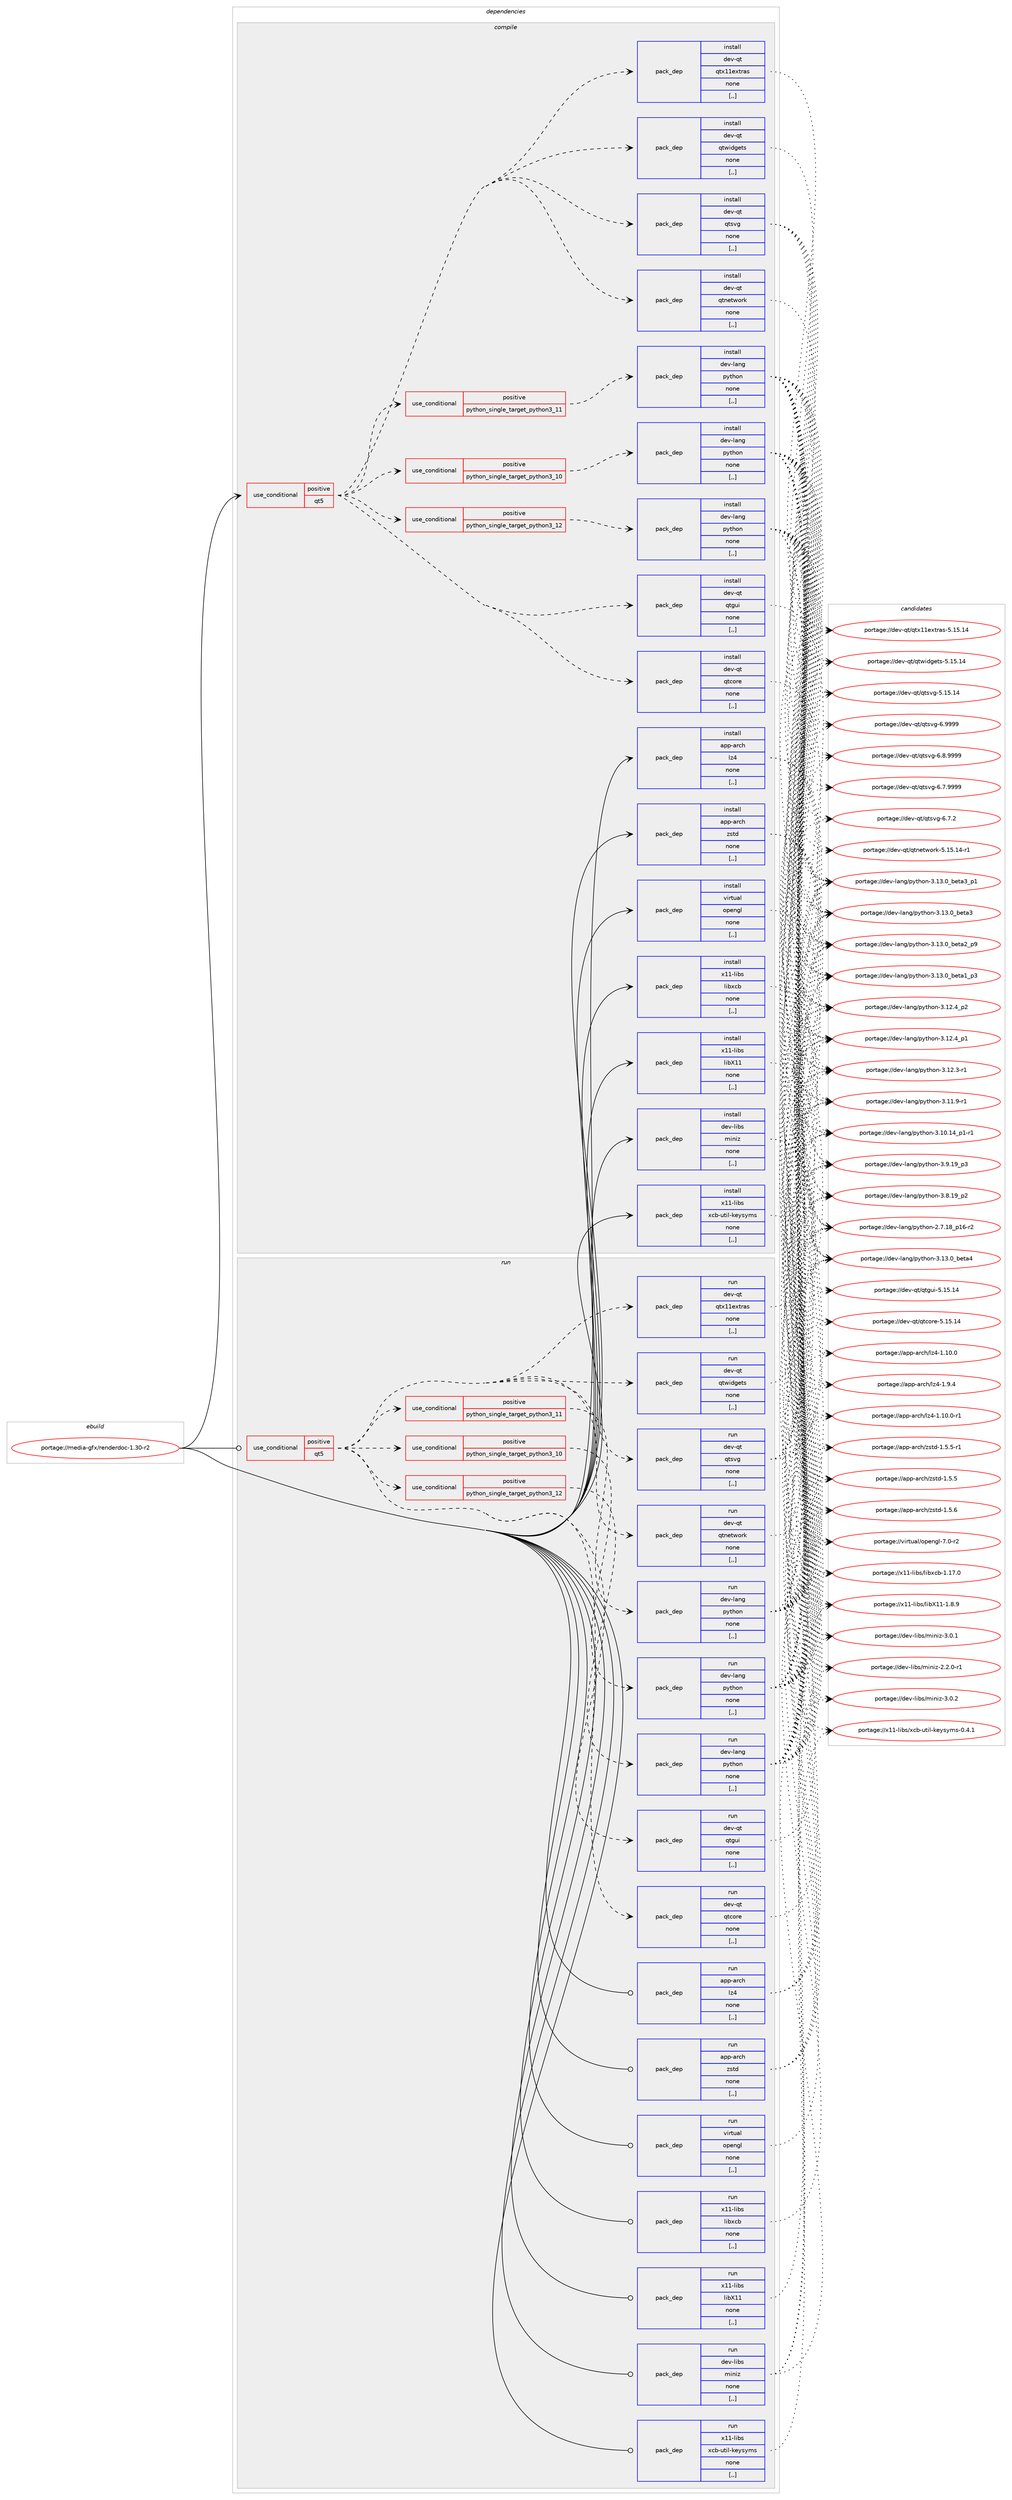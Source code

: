 digraph prolog {

# *************
# Graph options
# *************

newrank=true;
concentrate=true;
compound=true;
graph [rankdir=LR,fontname=Helvetica,fontsize=10,ranksep=1.5];#, ranksep=2.5, nodesep=0.2];
edge  [arrowhead=vee];
node  [fontname=Helvetica,fontsize=10];

# **********
# The ebuild
# **********

subgraph cluster_leftcol {
color=gray;
label=<<i>ebuild</i>>;
id [label="portage://media-gfx/renderdoc-1.30-r2", color=red, width=4, href="../media-gfx/renderdoc-1.30-r2.svg"];
}

# ****************
# The dependencies
# ****************

subgraph cluster_midcol {
color=gray;
label=<<i>dependencies</i>>;
subgraph cluster_compile {
fillcolor="#eeeeee";
style=filled;
label=<<i>compile</i>>;
subgraph cond74296 {
dependency294667 [label=<<TABLE BORDER="0" CELLBORDER="1" CELLSPACING="0" CELLPADDING="4"><TR><TD ROWSPAN="3" CELLPADDING="10">use_conditional</TD></TR><TR><TD>positive</TD></TR><TR><TD>qt5</TD></TR></TABLE>>, shape=none, color=red];
subgraph cond74297 {
dependency294668 [label=<<TABLE BORDER="0" CELLBORDER="1" CELLSPACING="0" CELLPADDING="4"><TR><TD ROWSPAN="3" CELLPADDING="10">use_conditional</TD></TR><TR><TD>positive</TD></TR><TR><TD>python_single_target_python3_10</TD></TR></TABLE>>, shape=none, color=red];
subgraph pack218009 {
dependency294669 [label=<<TABLE BORDER="0" CELLBORDER="1" CELLSPACING="0" CELLPADDING="4" WIDTH="220"><TR><TD ROWSPAN="6" CELLPADDING="30">pack_dep</TD></TR><TR><TD WIDTH="110">install</TD></TR><TR><TD>dev-lang</TD></TR><TR><TD>python</TD></TR><TR><TD>none</TD></TR><TR><TD>[,,]</TD></TR></TABLE>>, shape=none, color=blue];
}
dependency294668:e -> dependency294669:w [weight=20,style="dashed",arrowhead="vee"];
}
dependency294667:e -> dependency294668:w [weight=20,style="dashed",arrowhead="vee"];
subgraph cond74298 {
dependency294670 [label=<<TABLE BORDER="0" CELLBORDER="1" CELLSPACING="0" CELLPADDING="4"><TR><TD ROWSPAN="3" CELLPADDING="10">use_conditional</TD></TR><TR><TD>positive</TD></TR><TR><TD>python_single_target_python3_11</TD></TR></TABLE>>, shape=none, color=red];
subgraph pack218010 {
dependency294671 [label=<<TABLE BORDER="0" CELLBORDER="1" CELLSPACING="0" CELLPADDING="4" WIDTH="220"><TR><TD ROWSPAN="6" CELLPADDING="30">pack_dep</TD></TR><TR><TD WIDTH="110">install</TD></TR><TR><TD>dev-lang</TD></TR><TR><TD>python</TD></TR><TR><TD>none</TD></TR><TR><TD>[,,]</TD></TR></TABLE>>, shape=none, color=blue];
}
dependency294670:e -> dependency294671:w [weight=20,style="dashed",arrowhead="vee"];
}
dependency294667:e -> dependency294670:w [weight=20,style="dashed",arrowhead="vee"];
subgraph cond74299 {
dependency294672 [label=<<TABLE BORDER="0" CELLBORDER="1" CELLSPACING="0" CELLPADDING="4"><TR><TD ROWSPAN="3" CELLPADDING="10">use_conditional</TD></TR><TR><TD>positive</TD></TR><TR><TD>python_single_target_python3_12</TD></TR></TABLE>>, shape=none, color=red];
subgraph pack218011 {
dependency294673 [label=<<TABLE BORDER="0" CELLBORDER="1" CELLSPACING="0" CELLPADDING="4" WIDTH="220"><TR><TD ROWSPAN="6" CELLPADDING="30">pack_dep</TD></TR><TR><TD WIDTH="110">install</TD></TR><TR><TD>dev-lang</TD></TR><TR><TD>python</TD></TR><TR><TD>none</TD></TR><TR><TD>[,,]</TD></TR></TABLE>>, shape=none, color=blue];
}
dependency294672:e -> dependency294673:w [weight=20,style="dashed",arrowhead="vee"];
}
dependency294667:e -> dependency294672:w [weight=20,style="dashed",arrowhead="vee"];
subgraph pack218012 {
dependency294674 [label=<<TABLE BORDER="0" CELLBORDER="1" CELLSPACING="0" CELLPADDING="4" WIDTH="220"><TR><TD ROWSPAN="6" CELLPADDING="30">pack_dep</TD></TR><TR><TD WIDTH="110">install</TD></TR><TR><TD>dev-qt</TD></TR><TR><TD>qtcore</TD></TR><TR><TD>none</TD></TR><TR><TD>[,,]</TD></TR></TABLE>>, shape=none, color=blue];
}
dependency294667:e -> dependency294674:w [weight=20,style="dashed",arrowhead="vee"];
subgraph pack218013 {
dependency294675 [label=<<TABLE BORDER="0" CELLBORDER="1" CELLSPACING="0" CELLPADDING="4" WIDTH="220"><TR><TD ROWSPAN="6" CELLPADDING="30">pack_dep</TD></TR><TR><TD WIDTH="110">install</TD></TR><TR><TD>dev-qt</TD></TR><TR><TD>qtgui</TD></TR><TR><TD>none</TD></TR><TR><TD>[,,]</TD></TR></TABLE>>, shape=none, color=blue];
}
dependency294667:e -> dependency294675:w [weight=20,style="dashed",arrowhead="vee"];
subgraph pack218014 {
dependency294676 [label=<<TABLE BORDER="0" CELLBORDER="1" CELLSPACING="0" CELLPADDING="4" WIDTH="220"><TR><TD ROWSPAN="6" CELLPADDING="30">pack_dep</TD></TR><TR><TD WIDTH="110">install</TD></TR><TR><TD>dev-qt</TD></TR><TR><TD>qtnetwork</TD></TR><TR><TD>none</TD></TR><TR><TD>[,,]</TD></TR></TABLE>>, shape=none, color=blue];
}
dependency294667:e -> dependency294676:w [weight=20,style="dashed",arrowhead="vee"];
subgraph pack218015 {
dependency294677 [label=<<TABLE BORDER="0" CELLBORDER="1" CELLSPACING="0" CELLPADDING="4" WIDTH="220"><TR><TD ROWSPAN="6" CELLPADDING="30">pack_dep</TD></TR><TR><TD WIDTH="110">install</TD></TR><TR><TD>dev-qt</TD></TR><TR><TD>qtsvg</TD></TR><TR><TD>none</TD></TR><TR><TD>[,,]</TD></TR></TABLE>>, shape=none, color=blue];
}
dependency294667:e -> dependency294677:w [weight=20,style="dashed",arrowhead="vee"];
subgraph pack218016 {
dependency294678 [label=<<TABLE BORDER="0" CELLBORDER="1" CELLSPACING="0" CELLPADDING="4" WIDTH="220"><TR><TD ROWSPAN="6" CELLPADDING="30">pack_dep</TD></TR><TR><TD WIDTH="110">install</TD></TR><TR><TD>dev-qt</TD></TR><TR><TD>qtwidgets</TD></TR><TR><TD>none</TD></TR><TR><TD>[,,]</TD></TR></TABLE>>, shape=none, color=blue];
}
dependency294667:e -> dependency294678:w [weight=20,style="dashed",arrowhead="vee"];
subgraph pack218017 {
dependency294679 [label=<<TABLE BORDER="0" CELLBORDER="1" CELLSPACING="0" CELLPADDING="4" WIDTH="220"><TR><TD ROWSPAN="6" CELLPADDING="30">pack_dep</TD></TR><TR><TD WIDTH="110">install</TD></TR><TR><TD>dev-qt</TD></TR><TR><TD>qtx11extras</TD></TR><TR><TD>none</TD></TR><TR><TD>[,,]</TD></TR></TABLE>>, shape=none, color=blue];
}
dependency294667:e -> dependency294679:w [weight=20,style="dashed",arrowhead="vee"];
}
id:e -> dependency294667:w [weight=20,style="solid",arrowhead="vee"];
subgraph pack218018 {
dependency294680 [label=<<TABLE BORDER="0" CELLBORDER="1" CELLSPACING="0" CELLPADDING="4" WIDTH="220"><TR><TD ROWSPAN="6" CELLPADDING="30">pack_dep</TD></TR><TR><TD WIDTH="110">install</TD></TR><TR><TD>app-arch</TD></TR><TR><TD>lz4</TD></TR><TR><TD>none</TD></TR><TR><TD>[,,]</TD></TR></TABLE>>, shape=none, color=blue];
}
id:e -> dependency294680:w [weight=20,style="solid",arrowhead="vee"];
subgraph pack218019 {
dependency294681 [label=<<TABLE BORDER="0" CELLBORDER="1" CELLSPACING="0" CELLPADDING="4" WIDTH="220"><TR><TD ROWSPAN="6" CELLPADDING="30">pack_dep</TD></TR><TR><TD WIDTH="110">install</TD></TR><TR><TD>app-arch</TD></TR><TR><TD>zstd</TD></TR><TR><TD>none</TD></TR><TR><TD>[,,]</TD></TR></TABLE>>, shape=none, color=blue];
}
id:e -> dependency294681:w [weight=20,style="solid",arrowhead="vee"];
subgraph pack218020 {
dependency294682 [label=<<TABLE BORDER="0" CELLBORDER="1" CELLSPACING="0" CELLPADDING="4" WIDTH="220"><TR><TD ROWSPAN="6" CELLPADDING="30">pack_dep</TD></TR><TR><TD WIDTH="110">install</TD></TR><TR><TD>dev-libs</TD></TR><TR><TD>miniz</TD></TR><TR><TD>none</TD></TR><TR><TD>[,,]</TD></TR></TABLE>>, shape=none, color=blue];
}
id:e -> dependency294682:w [weight=20,style="solid",arrowhead="vee"];
subgraph pack218021 {
dependency294683 [label=<<TABLE BORDER="0" CELLBORDER="1" CELLSPACING="0" CELLPADDING="4" WIDTH="220"><TR><TD ROWSPAN="6" CELLPADDING="30">pack_dep</TD></TR><TR><TD WIDTH="110">install</TD></TR><TR><TD>virtual</TD></TR><TR><TD>opengl</TD></TR><TR><TD>none</TD></TR><TR><TD>[,,]</TD></TR></TABLE>>, shape=none, color=blue];
}
id:e -> dependency294683:w [weight=20,style="solid",arrowhead="vee"];
subgraph pack218022 {
dependency294684 [label=<<TABLE BORDER="0" CELLBORDER="1" CELLSPACING="0" CELLPADDING="4" WIDTH="220"><TR><TD ROWSPAN="6" CELLPADDING="30">pack_dep</TD></TR><TR><TD WIDTH="110">install</TD></TR><TR><TD>x11-libs</TD></TR><TR><TD>libX11</TD></TR><TR><TD>none</TD></TR><TR><TD>[,,]</TD></TR></TABLE>>, shape=none, color=blue];
}
id:e -> dependency294684:w [weight=20,style="solid",arrowhead="vee"];
subgraph pack218023 {
dependency294685 [label=<<TABLE BORDER="0" CELLBORDER="1" CELLSPACING="0" CELLPADDING="4" WIDTH="220"><TR><TD ROWSPAN="6" CELLPADDING="30">pack_dep</TD></TR><TR><TD WIDTH="110">install</TD></TR><TR><TD>x11-libs</TD></TR><TR><TD>libxcb</TD></TR><TR><TD>none</TD></TR><TR><TD>[,,]</TD></TR></TABLE>>, shape=none, color=blue];
}
id:e -> dependency294685:w [weight=20,style="solid",arrowhead="vee"];
subgraph pack218024 {
dependency294686 [label=<<TABLE BORDER="0" CELLBORDER="1" CELLSPACING="0" CELLPADDING="4" WIDTH="220"><TR><TD ROWSPAN="6" CELLPADDING="30">pack_dep</TD></TR><TR><TD WIDTH="110">install</TD></TR><TR><TD>x11-libs</TD></TR><TR><TD>xcb-util-keysyms</TD></TR><TR><TD>none</TD></TR><TR><TD>[,,]</TD></TR></TABLE>>, shape=none, color=blue];
}
id:e -> dependency294686:w [weight=20,style="solid",arrowhead="vee"];
}
subgraph cluster_compileandrun {
fillcolor="#eeeeee";
style=filled;
label=<<i>compile and run</i>>;
}
subgraph cluster_run {
fillcolor="#eeeeee";
style=filled;
label=<<i>run</i>>;
subgraph cond74300 {
dependency294687 [label=<<TABLE BORDER="0" CELLBORDER="1" CELLSPACING="0" CELLPADDING="4"><TR><TD ROWSPAN="3" CELLPADDING="10">use_conditional</TD></TR><TR><TD>positive</TD></TR><TR><TD>qt5</TD></TR></TABLE>>, shape=none, color=red];
subgraph cond74301 {
dependency294688 [label=<<TABLE BORDER="0" CELLBORDER="1" CELLSPACING="0" CELLPADDING="4"><TR><TD ROWSPAN="3" CELLPADDING="10">use_conditional</TD></TR><TR><TD>positive</TD></TR><TR><TD>python_single_target_python3_10</TD></TR></TABLE>>, shape=none, color=red];
subgraph pack218025 {
dependency294689 [label=<<TABLE BORDER="0" CELLBORDER="1" CELLSPACING="0" CELLPADDING="4" WIDTH="220"><TR><TD ROWSPAN="6" CELLPADDING="30">pack_dep</TD></TR><TR><TD WIDTH="110">run</TD></TR><TR><TD>dev-lang</TD></TR><TR><TD>python</TD></TR><TR><TD>none</TD></TR><TR><TD>[,,]</TD></TR></TABLE>>, shape=none, color=blue];
}
dependency294688:e -> dependency294689:w [weight=20,style="dashed",arrowhead="vee"];
}
dependency294687:e -> dependency294688:w [weight=20,style="dashed",arrowhead="vee"];
subgraph cond74302 {
dependency294690 [label=<<TABLE BORDER="0" CELLBORDER="1" CELLSPACING="0" CELLPADDING="4"><TR><TD ROWSPAN="3" CELLPADDING="10">use_conditional</TD></TR><TR><TD>positive</TD></TR><TR><TD>python_single_target_python3_11</TD></TR></TABLE>>, shape=none, color=red];
subgraph pack218026 {
dependency294691 [label=<<TABLE BORDER="0" CELLBORDER="1" CELLSPACING="0" CELLPADDING="4" WIDTH="220"><TR><TD ROWSPAN="6" CELLPADDING="30">pack_dep</TD></TR><TR><TD WIDTH="110">run</TD></TR><TR><TD>dev-lang</TD></TR><TR><TD>python</TD></TR><TR><TD>none</TD></TR><TR><TD>[,,]</TD></TR></TABLE>>, shape=none, color=blue];
}
dependency294690:e -> dependency294691:w [weight=20,style="dashed",arrowhead="vee"];
}
dependency294687:e -> dependency294690:w [weight=20,style="dashed",arrowhead="vee"];
subgraph cond74303 {
dependency294692 [label=<<TABLE BORDER="0" CELLBORDER="1" CELLSPACING="0" CELLPADDING="4"><TR><TD ROWSPAN="3" CELLPADDING="10">use_conditional</TD></TR><TR><TD>positive</TD></TR><TR><TD>python_single_target_python3_12</TD></TR></TABLE>>, shape=none, color=red];
subgraph pack218027 {
dependency294693 [label=<<TABLE BORDER="0" CELLBORDER="1" CELLSPACING="0" CELLPADDING="4" WIDTH="220"><TR><TD ROWSPAN="6" CELLPADDING="30">pack_dep</TD></TR><TR><TD WIDTH="110">run</TD></TR><TR><TD>dev-lang</TD></TR><TR><TD>python</TD></TR><TR><TD>none</TD></TR><TR><TD>[,,]</TD></TR></TABLE>>, shape=none, color=blue];
}
dependency294692:e -> dependency294693:w [weight=20,style="dashed",arrowhead="vee"];
}
dependency294687:e -> dependency294692:w [weight=20,style="dashed",arrowhead="vee"];
subgraph pack218028 {
dependency294694 [label=<<TABLE BORDER="0" CELLBORDER="1" CELLSPACING="0" CELLPADDING="4" WIDTH="220"><TR><TD ROWSPAN="6" CELLPADDING="30">pack_dep</TD></TR><TR><TD WIDTH="110">run</TD></TR><TR><TD>dev-qt</TD></TR><TR><TD>qtcore</TD></TR><TR><TD>none</TD></TR><TR><TD>[,,]</TD></TR></TABLE>>, shape=none, color=blue];
}
dependency294687:e -> dependency294694:w [weight=20,style="dashed",arrowhead="vee"];
subgraph pack218029 {
dependency294695 [label=<<TABLE BORDER="0" CELLBORDER="1" CELLSPACING="0" CELLPADDING="4" WIDTH="220"><TR><TD ROWSPAN="6" CELLPADDING="30">pack_dep</TD></TR><TR><TD WIDTH="110">run</TD></TR><TR><TD>dev-qt</TD></TR><TR><TD>qtgui</TD></TR><TR><TD>none</TD></TR><TR><TD>[,,]</TD></TR></TABLE>>, shape=none, color=blue];
}
dependency294687:e -> dependency294695:w [weight=20,style="dashed",arrowhead="vee"];
subgraph pack218030 {
dependency294696 [label=<<TABLE BORDER="0" CELLBORDER="1" CELLSPACING="0" CELLPADDING="4" WIDTH="220"><TR><TD ROWSPAN="6" CELLPADDING="30">pack_dep</TD></TR><TR><TD WIDTH="110">run</TD></TR><TR><TD>dev-qt</TD></TR><TR><TD>qtnetwork</TD></TR><TR><TD>none</TD></TR><TR><TD>[,,]</TD></TR></TABLE>>, shape=none, color=blue];
}
dependency294687:e -> dependency294696:w [weight=20,style="dashed",arrowhead="vee"];
subgraph pack218031 {
dependency294697 [label=<<TABLE BORDER="0" CELLBORDER="1" CELLSPACING="0" CELLPADDING="4" WIDTH="220"><TR><TD ROWSPAN="6" CELLPADDING="30">pack_dep</TD></TR><TR><TD WIDTH="110">run</TD></TR><TR><TD>dev-qt</TD></TR><TR><TD>qtsvg</TD></TR><TR><TD>none</TD></TR><TR><TD>[,,]</TD></TR></TABLE>>, shape=none, color=blue];
}
dependency294687:e -> dependency294697:w [weight=20,style="dashed",arrowhead="vee"];
subgraph pack218032 {
dependency294698 [label=<<TABLE BORDER="0" CELLBORDER="1" CELLSPACING="0" CELLPADDING="4" WIDTH="220"><TR><TD ROWSPAN="6" CELLPADDING="30">pack_dep</TD></TR><TR><TD WIDTH="110">run</TD></TR><TR><TD>dev-qt</TD></TR><TR><TD>qtwidgets</TD></TR><TR><TD>none</TD></TR><TR><TD>[,,]</TD></TR></TABLE>>, shape=none, color=blue];
}
dependency294687:e -> dependency294698:w [weight=20,style="dashed",arrowhead="vee"];
subgraph pack218033 {
dependency294699 [label=<<TABLE BORDER="0" CELLBORDER="1" CELLSPACING="0" CELLPADDING="4" WIDTH="220"><TR><TD ROWSPAN="6" CELLPADDING="30">pack_dep</TD></TR><TR><TD WIDTH="110">run</TD></TR><TR><TD>dev-qt</TD></TR><TR><TD>qtx11extras</TD></TR><TR><TD>none</TD></TR><TR><TD>[,,]</TD></TR></TABLE>>, shape=none, color=blue];
}
dependency294687:e -> dependency294699:w [weight=20,style="dashed",arrowhead="vee"];
}
id:e -> dependency294687:w [weight=20,style="solid",arrowhead="odot"];
subgraph pack218034 {
dependency294700 [label=<<TABLE BORDER="0" CELLBORDER="1" CELLSPACING="0" CELLPADDING="4" WIDTH="220"><TR><TD ROWSPAN="6" CELLPADDING="30">pack_dep</TD></TR><TR><TD WIDTH="110">run</TD></TR><TR><TD>app-arch</TD></TR><TR><TD>lz4</TD></TR><TR><TD>none</TD></TR><TR><TD>[,,]</TD></TR></TABLE>>, shape=none, color=blue];
}
id:e -> dependency294700:w [weight=20,style="solid",arrowhead="odot"];
subgraph pack218035 {
dependency294701 [label=<<TABLE BORDER="0" CELLBORDER="1" CELLSPACING="0" CELLPADDING="4" WIDTH="220"><TR><TD ROWSPAN="6" CELLPADDING="30">pack_dep</TD></TR><TR><TD WIDTH="110">run</TD></TR><TR><TD>app-arch</TD></TR><TR><TD>zstd</TD></TR><TR><TD>none</TD></TR><TR><TD>[,,]</TD></TR></TABLE>>, shape=none, color=blue];
}
id:e -> dependency294701:w [weight=20,style="solid",arrowhead="odot"];
subgraph pack218036 {
dependency294702 [label=<<TABLE BORDER="0" CELLBORDER="1" CELLSPACING="0" CELLPADDING="4" WIDTH="220"><TR><TD ROWSPAN="6" CELLPADDING="30">pack_dep</TD></TR><TR><TD WIDTH="110">run</TD></TR><TR><TD>dev-libs</TD></TR><TR><TD>miniz</TD></TR><TR><TD>none</TD></TR><TR><TD>[,,]</TD></TR></TABLE>>, shape=none, color=blue];
}
id:e -> dependency294702:w [weight=20,style="solid",arrowhead="odot"];
subgraph pack218037 {
dependency294703 [label=<<TABLE BORDER="0" CELLBORDER="1" CELLSPACING="0" CELLPADDING="4" WIDTH="220"><TR><TD ROWSPAN="6" CELLPADDING="30">pack_dep</TD></TR><TR><TD WIDTH="110">run</TD></TR><TR><TD>virtual</TD></TR><TR><TD>opengl</TD></TR><TR><TD>none</TD></TR><TR><TD>[,,]</TD></TR></TABLE>>, shape=none, color=blue];
}
id:e -> dependency294703:w [weight=20,style="solid",arrowhead="odot"];
subgraph pack218038 {
dependency294704 [label=<<TABLE BORDER="0" CELLBORDER="1" CELLSPACING="0" CELLPADDING="4" WIDTH="220"><TR><TD ROWSPAN="6" CELLPADDING="30">pack_dep</TD></TR><TR><TD WIDTH="110">run</TD></TR><TR><TD>x11-libs</TD></TR><TR><TD>libX11</TD></TR><TR><TD>none</TD></TR><TR><TD>[,,]</TD></TR></TABLE>>, shape=none, color=blue];
}
id:e -> dependency294704:w [weight=20,style="solid",arrowhead="odot"];
subgraph pack218039 {
dependency294705 [label=<<TABLE BORDER="0" CELLBORDER="1" CELLSPACING="0" CELLPADDING="4" WIDTH="220"><TR><TD ROWSPAN="6" CELLPADDING="30">pack_dep</TD></TR><TR><TD WIDTH="110">run</TD></TR><TR><TD>x11-libs</TD></TR><TR><TD>libxcb</TD></TR><TR><TD>none</TD></TR><TR><TD>[,,]</TD></TR></TABLE>>, shape=none, color=blue];
}
id:e -> dependency294705:w [weight=20,style="solid",arrowhead="odot"];
subgraph pack218040 {
dependency294706 [label=<<TABLE BORDER="0" CELLBORDER="1" CELLSPACING="0" CELLPADDING="4" WIDTH="220"><TR><TD ROWSPAN="6" CELLPADDING="30">pack_dep</TD></TR><TR><TD WIDTH="110">run</TD></TR><TR><TD>x11-libs</TD></TR><TR><TD>xcb-util-keysyms</TD></TR><TR><TD>none</TD></TR><TR><TD>[,,]</TD></TR></TABLE>>, shape=none, color=blue];
}
id:e -> dependency294706:w [weight=20,style="solid",arrowhead="odot"];
}
}

# **************
# The candidates
# **************

subgraph cluster_choices {
rank=same;
color=gray;
label=<<i>candidates</i>>;

subgraph choice218009 {
color=black;
nodesep=1;
choice1001011184510897110103471121211161041111104551464951464895981011169752 [label="portage://dev-lang/python-3.13.0_beta4", color=red, width=4,href="../dev-lang/python-3.13.0_beta4.svg"];
choice10010111845108971101034711212111610411111045514649514648959810111697519511249 [label="portage://dev-lang/python-3.13.0_beta3_p1", color=red, width=4,href="../dev-lang/python-3.13.0_beta3_p1.svg"];
choice1001011184510897110103471121211161041111104551464951464895981011169751 [label="portage://dev-lang/python-3.13.0_beta3", color=red, width=4,href="../dev-lang/python-3.13.0_beta3.svg"];
choice10010111845108971101034711212111610411111045514649514648959810111697509511257 [label="portage://dev-lang/python-3.13.0_beta2_p9", color=red, width=4,href="../dev-lang/python-3.13.0_beta2_p9.svg"];
choice10010111845108971101034711212111610411111045514649514648959810111697499511251 [label="portage://dev-lang/python-3.13.0_beta1_p3", color=red, width=4,href="../dev-lang/python-3.13.0_beta1_p3.svg"];
choice100101118451089711010347112121116104111110455146495046529511250 [label="portage://dev-lang/python-3.12.4_p2", color=red, width=4,href="../dev-lang/python-3.12.4_p2.svg"];
choice100101118451089711010347112121116104111110455146495046529511249 [label="portage://dev-lang/python-3.12.4_p1", color=red, width=4,href="../dev-lang/python-3.12.4_p1.svg"];
choice100101118451089711010347112121116104111110455146495046514511449 [label="portage://dev-lang/python-3.12.3-r1", color=red, width=4,href="../dev-lang/python-3.12.3-r1.svg"];
choice100101118451089711010347112121116104111110455146494946574511449 [label="portage://dev-lang/python-3.11.9-r1", color=red, width=4,href="../dev-lang/python-3.11.9-r1.svg"];
choice100101118451089711010347112121116104111110455146494846495295112494511449 [label="portage://dev-lang/python-3.10.14_p1-r1", color=red, width=4,href="../dev-lang/python-3.10.14_p1-r1.svg"];
choice100101118451089711010347112121116104111110455146574649579511251 [label="portage://dev-lang/python-3.9.19_p3", color=red, width=4,href="../dev-lang/python-3.9.19_p3.svg"];
choice100101118451089711010347112121116104111110455146564649579511250 [label="portage://dev-lang/python-3.8.19_p2", color=red, width=4,href="../dev-lang/python-3.8.19_p2.svg"];
choice100101118451089711010347112121116104111110455046554649569511249544511450 [label="portage://dev-lang/python-2.7.18_p16-r2", color=red, width=4,href="../dev-lang/python-2.7.18_p16-r2.svg"];
dependency294669:e -> choice1001011184510897110103471121211161041111104551464951464895981011169752:w [style=dotted,weight="100"];
dependency294669:e -> choice10010111845108971101034711212111610411111045514649514648959810111697519511249:w [style=dotted,weight="100"];
dependency294669:e -> choice1001011184510897110103471121211161041111104551464951464895981011169751:w [style=dotted,weight="100"];
dependency294669:e -> choice10010111845108971101034711212111610411111045514649514648959810111697509511257:w [style=dotted,weight="100"];
dependency294669:e -> choice10010111845108971101034711212111610411111045514649514648959810111697499511251:w [style=dotted,weight="100"];
dependency294669:e -> choice100101118451089711010347112121116104111110455146495046529511250:w [style=dotted,weight="100"];
dependency294669:e -> choice100101118451089711010347112121116104111110455146495046529511249:w [style=dotted,weight="100"];
dependency294669:e -> choice100101118451089711010347112121116104111110455146495046514511449:w [style=dotted,weight="100"];
dependency294669:e -> choice100101118451089711010347112121116104111110455146494946574511449:w [style=dotted,weight="100"];
dependency294669:e -> choice100101118451089711010347112121116104111110455146494846495295112494511449:w [style=dotted,weight="100"];
dependency294669:e -> choice100101118451089711010347112121116104111110455146574649579511251:w [style=dotted,weight="100"];
dependency294669:e -> choice100101118451089711010347112121116104111110455146564649579511250:w [style=dotted,weight="100"];
dependency294669:e -> choice100101118451089711010347112121116104111110455046554649569511249544511450:w [style=dotted,weight="100"];
}
subgraph choice218010 {
color=black;
nodesep=1;
choice1001011184510897110103471121211161041111104551464951464895981011169752 [label="portage://dev-lang/python-3.13.0_beta4", color=red, width=4,href="../dev-lang/python-3.13.0_beta4.svg"];
choice10010111845108971101034711212111610411111045514649514648959810111697519511249 [label="portage://dev-lang/python-3.13.0_beta3_p1", color=red, width=4,href="../dev-lang/python-3.13.0_beta3_p1.svg"];
choice1001011184510897110103471121211161041111104551464951464895981011169751 [label="portage://dev-lang/python-3.13.0_beta3", color=red, width=4,href="../dev-lang/python-3.13.0_beta3.svg"];
choice10010111845108971101034711212111610411111045514649514648959810111697509511257 [label="portage://dev-lang/python-3.13.0_beta2_p9", color=red, width=4,href="../dev-lang/python-3.13.0_beta2_p9.svg"];
choice10010111845108971101034711212111610411111045514649514648959810111697499511251 [label="portage://dev-lang/python-3.13.0_beta1_p3", color=red, width=4,href="../dev-lang/python-3.13.0_beta1_p3.svg"];
choice100101118451089711010347112121116104111110455146495046529511250 [label="portage://dev-lang/python-3.12.4_p2", color=red, width=4,href="../dev-lang/python-3.12.4_p2.svg"];
choice100101118451089711010347112121116104111110455146495046529511249 [label="portage://dev-lang/python-3.12.4_p1", color=red, width=4,href="../dev-lang/python-3.12.4_p1.svg"];
choice100101118451089711010347112121116104111110455146495046514511449 [label="portage://dev-lang/python-3.12.3-r1", color=red, width=4,href="../dev-lang/python-3.12.3-r1.svg"];
choice100101118451089711010347112121116104111110455146494946574511449 [label="portage://dev-lang/python-3.11.9-r1", color=red, width=4,href="../dev-lang/python-3.11.9-r1.svg"];
choice100101118451089711010347112121116104111110455146494846495295112494511449 [label="portage://dev-lang/python-3.10.14_p1-r1", color=red, width=4,href="../dev-lang/python-3.10.14_p1-r1.svg"];
choice100101118451089711010347112121116104111110455146574649579511251 [label="portage://dev-lang/python-3.9.19_p3", color=red, width=4,href="../dev-lang/python-3.9.19_p3.svg"];
choice100101118451089711010347112121116104111110455146564649579511250 [label="portage://dev-lang/python-3.8.19_p2", color=red, width=4,href="../dev-lang/python-3.8.19_p2.svg"];
choice100101118451089711010347112121116104111110455046554649569511249544511450 [label="portage://dev-lang/python-2.7.18_p16-r2", color=red, width=4,href="../dev-lang/python-2.7.18_p16-r2.svg"];
dependency294671:e -> choice1001011184510897110103471121211161041111104551464951464895981011169752:w [style=dotted,weight="100"];
dependency294671:e -> choice10010111845108971101034711212111610411111045514649514648959810111697519511249:w [style=dotted,weight="100"];
dependency294671:e -> choice1001011184510897110103471121211161041111104551464951464895981011169751:w [style=dotted,weight="100"];
dependency294671:e -> choice10010111845108971101034711212111610411111045514649514648959810111697509511257:w [style=dotted,weight="100"];
dependency294671:e -> choice10010111845108971101034711212111610411111045514649514648959810111697499511251:w [style=dotted,weight="100"];
dependency294671:e -> choice100101118451089711010347112121116104111110455146495046529511250:w [style=dotted,weight="100"];
dependency294671:e -> choice100101118451089711010347112121116104111110455146495046529511249:w [style=dotted,weight="100"];
dependency294671:e -> choice100101118451089711010347112121116104111110455146495046514511449:w [style=dotted,weight="100"];
dependency294671:e -> choice100101118451089711010347112121116104111110455146494946574511449:w [style=dotted,weight="100"];
dependency294671:e -> choice100101118451089711010347112121116104111110455146494846495295112494511449:w [style=dotted,weight="100"];
dependency294671:e -> choice100101118451089711010347112121116104111110455146574649579511251:w [style=dotted,weight="100"];
dependency294671:e -> choice100101118451089711010347112121116104111110455146564649579511250:w [style=dotted,weight="100"];
dependency294671:e -> choice100101118451089711010347112121116104111110455046554649569511249544511450:w [style=dotted,weight="100"];
}
subgraph choice218011 {
color=black;
nodesep=1;
choice1001011184510897110103471121211161041111104551464951464895981011169752 [label="portage://dev-lang/python-3.13.0_beta4", color=red, width=4,href="../dev-lang/python-3.13.0_beta4.svg"];
choice10010111845108971101034711212111610411111045514649514648959810111697519511249 [label="portage://dev-lang/python-3.13.0_beta3_p1", color=red, width=4,href="../dev-lang/python-3.13.0_beta3_p1.svg"];
choice1001011184510897110103471121211161041111104551464951464895981011169751 [label="portage://dev-lang/python-3.13.0_beta3", color=red, width=4,href="../dev-lang/python-3.13.0_beta3.svg"];
choice10010111845108971101034711212111610411111045514649514648959810111697509511257 [label="portage://dev-lang/python-3.13.0_beta2_p9", color=red, width=4,href="../dev-lang/python-3.13.0_beta2_p9.svg"];
choice10010111845108971101034711212111610411111045514649514648959810111697499511251 [label="portage://dev-lang/python-3.13.0_beta1_p3", color=red, width=4,href="../dev-lang/python-3.13.0_beta1_p3.svg"];
choice100101118451089711010347112121116104111110455146495046529511250 [label="portage://dev-lang/python-3.12.4_p2", color=red, width=4,href="../dev-lang/python-3.12.4_p2.svg"];
choice100101118451089711010347112121116104111110455146495046529511249 [label="portage://dev-lang/python-3.12.4_p1", color=red, width=4,href="../dev-lang/python-3.12.4_p1.svg"];
choice100101118451089711010347112121116104111110455146495046514511449 [label="portage://dev-lang/python-3.12.3-r1", color=red, width=4,href="../dev-lang/python-3.12.3-r1.svg"];
choice100101118451089711010347112121116104111110455146494946574511449 [label="portage://dev-lang/python-3.11.9-r1", color=red, width=4,href="../dev-lang/python-3.11.9-r1.svg"];
choice100101118451089711010347112121116104111110455146494846495295112494511449 [label="portage://dev-lang/python-3.10.14_p1-r1", color=red, width=4,href="../dev-lang/python-3.10.14_p1-r1.svg"];
choice100101118451089711010347112121116104111110455146574649579511251 [label="portage://dev-lang/python-3.9.19_p3", color=red, width=4,href="../dev-lang/python-3.9.19_p3.svg"];
choice100101118451089711010347112121116104111110455146564649579511250 [label="portage://dev-lang/python-3.8.19_p2", color=red, width=4,href="../dev-lang/python-3.8.19_p2.svg"];
choice100101118451089711010347112121116104111110455046554649569511249544511450 [label="portage://dev-lang/python-2.7.18_p16-r2", color=red, width=4,href="../dev-lang/python-2.7.18_p16-r2.svg"];
dependency294673:e -> choice1001011184510897110103471121211161041111104551464951464895981011169752:w [style=dotted,weight="100"];
dependency294673:e -> choice10010111845108971101034711212111610411111045514649514648959810111697519511249:w [style=dotted,weight="100"];
dependency294673:e -> choice1001011184510897110103471121211161041111104551464951464895981011169751:w [style=dotted,weight="100"];
dependency294673:e -> choice10010111845108971101034711212111610411111045514649514648959810111697509511257:w [style=dotted,weight="100"];
dependency294673:e -> choice10010111845108971101034711212111610411111045514649514648959810111697499511251:w [style=dotted,weight="100"];
dependency294673:e -> choice100101118451089711010347112121116104111110455146495046529511250:w [style=dotted,weight="100"];
dependency294673:e -> choice100101118451089711010347112121116104111110455146495046529511249:w [style=dotted,weight="100"];
dependency294673:e -> choice100101118451089711010347112121116104111110455146495046514511449:w [style=dotted,weight="100"];
dependency294673:e -> choice100101118451089711010347112121116104111110455146494946574511449:w [style=dotted,weight="100"];
dependency294673:e -> choice100101118451089711010347112121116104111110455146494846495295112494511449:w [style=dotted,weight="100"];
dependency294673:e -> choice100101118451089711010347112121116104111110455146574649579511251:w [style=dotted,weight="100"];
dependency294673:e -> choice100101118451089711010347112121116104111110455146564649579511250:w [style=dotted,weight="100"];
dependency294673:e -> choice100101118451089711010347112121116104111110455046554649569511249544511450:w [style=dotted,weight="100"];
}
subgraph choice218012 {
color=black;
nodesep=1;
choice1001011184511311647113116991111141014553464953464952 [label="portage://dev-qt/qtcore-5.15.14", color=red, width=4,href="../dev-qt/qtcore-5.15.14.svg"];
dependency294674:e -> choice1001011184511311647113116991111141014553464953464952:w [style=dotted,weight="100"];
}
subgraph choice218013 {
color=black;
nodesep=1;
choice10010111845113116471131161031171054553464953464952 [label="portage://dev-qt/qtgui-5.15.14", color=red, width=4,href="../dev-qt/qtgui-5.15.14.svg"];
dependency294675:e -> choice10010111845113116471131161031171054553464953464952:w [style=dotted,weight="100"];
}
subgraph choice218014 {
color=black;
nodesep=1;
choice100101118451131164711311611010111611911111410745534649534649524511449 [label="portage://dev-qt/qtnetwork-5.15.14-r1", color=red, width=4,href="../dev-qt/qtnetwork-5.15.14-r1.svg"];
dependency294676:e -> choice100101118451131164711311611010111611911111410745534649534649524511449:w [style=dotted,weight="100"];
}
subgraph choice218015 {
color=black;
nodesep=1;
choice100101118451131164711311611511810345544657575757 [label="portage://dev-qt/qtsvg-6.9999", color=red, width=4,href="../dev-qt/qtsvg-6.9999.svg"];
choice1001011184511311647113116115118103455446564657575757 [label="portage://dev-qt/qtsvg-6.8.9999", color=red, width=4,href="../dev-qt/qtsvg-6.8.9999.svg"];
choice1001011184511311647113116115118103455446554657575757 [label="portage://dev-qt/qtsvg-6.7.9999", color=red, width=4,href="../dev-qt/qtsvg-6.7.9999.svg"];
choice1001011184511311647113116115118103455446554650 [label="portage://dev-qt/qtsvg-6.7.2", color=red, width=4,href="../dev-qt/qtsvg-6.7.2.svg"];
choice10010111845113116471131161151181034553464953464952 [label="portage://dev-qt/qtsvg-5.15.14", color=red, width=4,href="../dev-qt/qtsvg-5.15.14.svg"];
dependency294677:e -> choice100101118451131164711311611511810345544657575757:w [style=dotted,weight="100"];
dependency294677:e -> choice1001011184511311647113116115118103455446564657575757:w [style=dotted,weight="100"];
dependency294677:e -> choice1001011184511311647113116115118103455446554657575757:w [style=dotted,weight="100"];
dependency294677:e -> choice1001011184511311647113116115118103455446554650:w [style=dotted,weight="100"];
dependency294677:e -> choice10010111845113116471131161151181034553464953464952:w [style=dotted,weight="100"];
}
subgraph choice218016 {
color=black;
nodesep=1;
choice10010111845113116471131161191051001031011161154553464953464952 [label="portage://dev-qt/qtwidgets-5.15.14", color=red, width=4,href="../dev-qt/qtwidgets-5.15.14.svg"];
dependency294678:e -> choice10010111845113116471131161191051001031011161154553464953464952:w [style=dotted,weight="100"];
}
subgraph choice218017 {
color=black;
nodesep=1;
choice10010111845113116471131161204949101120116114971154553464953464952 [label="portage://dev-qt/qtx11extras-5.15.14", color=red, width=4,href="../dev-qt/qtx11extras-5.15.14.svg"];
dependency294679:e -> choice10010111845113116471131161204949101120116114971154553464953464952:w [style=dotted,weight="100"];
}
subgraph choice218018 {
color=black;
nodesep=1;
choice971121124597114991044710812252454946494846484511449 [label="portage://app-arch/lz4-1.10.0-r1", color=red, width=4,href="../app-arch/lz4-1.10.0-r1.svg"];
choice97112112459711499104471081225245494649484648 [label="portage://app-arch/lz4-1.10.0", color=red, width=4,href="../app-arch/lz4-1.10.0.svg"];
choice971121124597114991044710812252454946574652 [label="portage://app-arch/lz4-1.9.4", color=red, width=4,href="../app-arch/lz4-1.9.4.svg"];
dependency294680:e -> choice971121124597114991044710812252454946494846484511449:w [style=dotted,weight="100"];
dependency294680:e -> choice97112112459711499104471081225245494649484648:w [style=dotted,weight="100"];
dependency294680:e -> choice971121124597114991044710812252454946574652:w [style=dotted,weight="100"];
}
subgraph choice218019 {
color=black;
nodesep=1;
choice9711211245971149910447122115116100454946534654 [label="portage://app-arch/zstd-1.5.6", color=red, width=4,href="../app-arch/zstd-1.5.6.svg"];
choice97112112459711499104471221151161004549465346534511449 [label="portage://app-arch/zstd-1.5.5-r1", color=red, width=4,href="../app-arch/zstd-1.5.5-r1.svg"];
choice9711211245971149910447122115116100454946534653 [label="portage://app-arch/zstd-1.5.5", color=red, width=4,href="../app-arch/zstd-1.5.5.svg"];
dependency294681:e -> choice9711211245971149910447122115116100454946534654:w [style=dotted,weight="100"];
dependency294681:e -> choice97112112459711499104471221151161004549465346534511449:w [style=dotted,weight="100"];
dependency294681:e -> choice9711211245971149910447122115116100454946534653:w [style=dotted,weight="100"];
}
subgraph choice218020 {
color=black;
nodesep=1;
choice100101118451081059811547109105110105122455146484650 [label="portage://dev-libs/miniz-3.0.2", color=red, width=4,href="../dev-libs/miniz-3.0.2.svg"];
choice100101118451081059811547109105110105122455146484649 [label="portage://dev-libs/miniz-3.0.1", color=red, width=4,href="../dev-libs/miniz-3.0.1.svg"];
choice1001011184510810598115471091051101051224550465046484511449 [label="portage://dev-libs/miniz-2.2.0-r1", color=red, width=4,href="../dev-libs/miniz-2.2.0-r1.svg"];
dependency294682:e -> choice100101118451081059811547109105110105122455146484650:w [style=dotted,weight="100"];
dependency294682:e -> choice100101118451081059811547109105110105122455146484649:w [style=dotted,weight="100"];
dependency294682:e -> choice1001011184510810598115471091051101051224550465046484511449:w [style=dotted,weight="100"];
}
subgraph choice218021 {
color=black;
nodesep=1;
choice1181051141161179710847111112101110103108455546484511450 [label="portage://virtual/opengl-7.0-r2", color=red, width=4,href="../virtual/opengl-7.0-r2.svg"];
dependency294683:e -> choice1181051141161179710847111112101110103108455546484511450:w [style=dotted,weight="100"];
}
subgraph choice218022 {
color=black;
nodesep=1;
choice120494945108105981154710810598884949454946564657 [label="portage://x11-libs/libX11-1.8.9", color=red, width=4,href="../x11-libs/libX11-1.8.9.svg"];
dependency294684:e -> choice120494945108105981154710810598884949454946564657:w [style=dotted,weight="100"];
}
subgraph choice218023 {
color=black;
nodesep=1;
choice120494945108105981154710810598120999845494649554648 [label="portage://x11-libs/libxcb-1.17.0", color=red, width=4,href="../x11-libs/libxcb-1.17.0.svg"];
dependency294685:e -> choice120494945108105981154710810598120999845494649554648:w [style=dotted,weight="100"];
}
subgraph choice218024 {
color=black;
nodesep=1;
choice120494945108105981154712099984511711610510845107101121115121109115454846524649 [label="portage://x11-libs/xcb-util-keysyms-0.4.1", color=red, width=4,href="../x11-libs/xcb-util-keysyms-0.4.1.svg"];
dependency294686:e -> choice120494945108105981154712099984511711610510845107101121115121109115454846524649:w [style=dotted,weight="100"];
}
subgraph choice218025 {
color=black;
nodesep=1;
choice1001011184510897110103471121211161041111104551464951464895981011169752 [label="portage://dev-lang/python-3.13.0_beta4", color=red, width=4,href="../dev-lang/python-3.13.0_beta4.svg"];
choice10010111845108971101034711212111610411111045514649514648959810111697519511249 [label="portage://dev-lang/python-3.13.0_beta3_p1", color=red, width=4,href="../dev-lang/python-3.13.0_beta3_p1.svg"];
choice1001011184510897110103471121211161041111104551464951464895981011169751 [label="portage://dev-lang/python-3.13.0_beta3", color=red, width=4,href="../dev-lang/python-3.13.0_beta3.svg"];
choice10010111845108971101034711212111610411111045514649514648959810111697509511257 [label="portage://dev-lang/python-3.13.0_beta2_p9", color=red, width=4,href="../dev-lang/python-3.13.0_beta2_p9.svg"];
choice10010111845108971101034711212111610411111045514649514648959810111697499511251 [label="portage://dev-lang/python-3.13.0_beta1_p3", color=red, width=4,href="../dev-lang/python-3.13.0_beta1_p3.svg"];
choice100101118451089711010347112121116104111110455146495046529511250 [label="portage://dev-lang/python-3.12.4_p2", color=red, width=4,href="../dev-lang/python-3.12.4_p2.svg"];
choice100101118451089711010347112121116104111110455146495046529511249 [label="portage://dev-lang/python-3.12.4_p1", color=red, width=4,href="../dev-lang/python-3.12.4_p1.svg"];
choice100101118451089711010347112121116104111110455146495046514511449 [label="portage://dev-lang/python-3.12.3-r1", color=red, width=4,href="../dev-lang/python-3.12.3-r1.svg"];
choice100101118451089711010347112121116104111110455146494946574511449 [label="portage://dev-lang/python-3.11.9-r1", color=red, width=4,href="../dev-lang/python-3.11.9-r1.svg"];
choice100101118451089711010347112121116104111110455146494846495295112494511449 [label="portage://dev-lang/python-3.10.14_p1-r1", color=red, width=4,href="../dev-lang/python-3.10.14_p1-r1.svg"];
choice100101118451089711010347112121116104111110455146574649579511251 [label="portage://dev-lang/python-3.9.19_p3", color=red, width=4,href="../dev-lang/python-3.9.19_p3.svg"];
choice100101118451089711010347112121116104111110455146564649579511250 [label="portage://dev-lang/python-3.8.19_p2", color=red, width=4,href="../dev-lang/python-3.8.19_p2.svg"];
choice100101118451089711010347112121116104111110455046554649569511249544511450 [label="portage://dev-lang/python-2.7.18_p16-r2", color=red, width=4,href="../dev-lang/python-2.7.18_p16-r2.svg"];
dependency294689:e -> choice1001011184510897110103471121211161041111104551464951464895981011169752:w [style=dotted,weight="100"];
dependency294689:e -> choice10010111845108971101034711212111610411111045514649514648959810111697519511249:w [style=dotted,weight="100"];
dependency294689:e -> choice1001011184510897110103471121211161041111104551464951464895981011169751:w [style=dotted,weight="100"];
dependency294689:e -> choice10010111845108971101034711212111610411111045514649514648959810111697509511257:w [style=dotted,weight="100"];
dependency294689:e -> choice10010111845108971101034711212111610411111045514649514648959810111697499511251:w [style=dotted,weight="100"];
dependency294689:e -> choice100101118451089711010347112121116104111110455146495046529511250:w [style=dotted,weight="100"];
dependency294689:e -> choice100101118451089711010347112121116104111110455146495046529511249:w [style=dotted,weight="100"];
dependency294689:e -> choice100101118451089711010347112121116104111110455146495046514511449:w [style=dotted,weight="100"];
dependency294689:e -> choice100101118451089711010347112121116104111110455146494946574511449:w [style=dotted,weight="100"];
dependency294689:e -> choice100101118451089711010347112121116104111110455146494846495295112494511449:w [style=dotted,weight="100"];
dependency294689:e -> choice100101118451089711010347112121116104111110455146574649579511251:w [style=dotted,weight="100"];
dependency294689:e -> choice100101118451089711010347112121116104111110455146564649579511250:w [style=dotted,weight="100"];
dependency294689:e -> choice100101118451089711010347112121116104111110455046554649569511249544511450:w [style=dotted,weight="100"];
}
subgraph choice218026 {
color=black;
nodesep=1;
choice1001011184510897110103471121211161041111104551464951464895981011169752 [label="portage://dev-lang/python-3.13.0_beta4", color=red, width=4,href="../dev-lang/python-3.13.0_beta4.svg"];
choice10010111845108971101034711212111610411111045514649514648959810111697519511249 [label="portage://dev-lang/python-3.13.0_beta3_p1", color=red, width=4,href="../dev-lang/python-3.13.0_beta3_p1.svg"];
choice1001011184510897110103471121211161041111104551464951464895981011169751 [label="portage://dev-lang/python-3.13.0_beta3", color=red, width=4,href="../dev-lang/python-3.13.0_beta3.svg"];
choice10010111845108971101034711212111610411111045514649514648959810111697509511257 [label="portage://dev-lang/python-3.13.0_beta2_p9", color=red, width=4,href="../dev-lang/python-3.13.0_beta2_p9.svg"];
choice10010111845108971101034711212111610411111045514649514648959810111697499511251 [label="portage://dev-lang/python-3.13.0_beta1_p3", color=red, width=4,href="../dev-lang/python-3.13.0_beta1_p3.svg"];
choice100101118451089711010347112121116104111110455146495046529511250 [label="portage://dev-lang/python-3.12.4_p2", color=red, width=4,href="../dev-lang/python-3.12.4_p2.svg"];
choice100101118451089711010347112121116104111110455146495046529511249 [label="portage://dev-lang/python-3.12.4_p1", color=red, width=4,href="../dev-lang/python-3.12.4_p1.svg"];
choice100101118451089711010347112121116104111110455146495046514511449 [label="portage://dev-lang/python-3.12.3-r1", color=red, width=4,href="../dev-lang/python-3.12.3-r1.svg"];
choice100101118451089711010347112121116104111110455146494946574511449 [label="portage://dev-lang/python-3.11.9-r1", color=red, width=4,href="../dev-lang/python-3.11.9-r1.svg"];
choice100101118451089711010347112121116104111110455146494846495295112494511449 [label="portage://dev-lang/python-3.10.14_p1-r1", color=red, width=4,href="../dev-lang/python-3.10.14_p1-r1.svg"];
choice100101118451089711010347112121116104111110455146574649579511251 [label="portage://dev-lang/python-3.9.19_p3", color=red, width=4,href="../dev-lang/python-3.9.19_p3.svg"];
choice100101118451089711010347112121116104111110455146564649579511250 [label="portage://dev-lang/python-3.8.19_p2", color=red, width=4,href="../dev-lang/python-3.8.19_p2.svg"];
choice100101118451089711010347112121116104111110455046554649569511249544511450 [label="portage://dev-lang/python-2.7.18_p16-r2", color=red, width=4,href="../dev-lang/python-2.7.18_p16-r2.svg"];
dependency294691:e -> choice1001011184510897110103471121211161041111104551464951464895981011169752:w [style=dotted,weight="100"];
dependency294691:e -> choice10010111845108971101034711212111610411111045514649514648959810111697519511249:w [style=dotted,weight="100"];
dependency294691:e -> choice1001011184510897110103471121211161041111104551464951464895981011169751:w [style=dotted,weight="100"];
dependency294691:e -> choice10010111845108971101034711212111610411111045514649514648959810111697509511257:w [style=dotted,weight="100"];
dependency294691:e -> choice10010111845108971101034711212111610411111045514649514648959810111697499511251:w [style=dotted,weight="100"];
dependency294691:e -> choice100101118451089711010347112121116104111110455146495046529511250:w [style=dotted,weight="100"];
dependency294691:e -> choice100101118451089711010347112121116104111110455146495046529511249:w [style=dotted,weight="100"];
dependency294691:e -> choice100101118451089711010347112121116104111110455146495046514511449:w [style=dotted,weight="100"];
dependency294691:e -> choice100101118451089711010347112121116104111110455146494946574511449:w [style=dotted,weight="100"];
dependency294691:e -> choice100101118451089711010347112121116104111110455146494846495295112494511449:w [style=dotted,weight="100"];
dependency294691:e -> choice100101118451089711010347112121116104111110455146574649579511251:w [style=dotted,weight="100"];
dependency294691:e -> choice100101118451089711010347112121116104111110455146564649579511250:w [style=dotted,weight="100"];
dependency294691:e -> choice100101118451089711010347112121116104111110455046554649569511249544511450:w [style=dotted,weight="100"];
}
subgraph choice218027 {
color=black;
nodesep=1;
choice1001011184510897110103471121211161041111104551464951464895981011169752 [label="portage://dev-lang/python-3.13.0_beta4", color=red, width=4,href="../dev-lang/python-3.13.0_beta4.svg"];
choice10010111845108971101034711212111610411111045514649514648959810111697519511249 [label="portage://dev-lang/python-3.13.0_beta3_p1", color=red, width=4,href="../dev-lang/python-3.13.0_beta3_p1.svg"];
choice1001011184510897110103471121211161041111104551464951464895981011169751 [label="portage://dev-lang/python-3.13.0_beta3", color=red, width=4,href="../dev-lang/python-3.13.0_beta3.svg"];
choice10010111845108971101034711212111610411111045514649514648959810111697509511257 [label="portage://dev-lang/python-3.13.0_beta2_p9", color=red, width=4,href="../dev-lang/python-3.13.0_beta2_p9.svg"];
choice10010111845108971101034711212111610411111045514649514648959810111697499511251 [label="portage://dev-lang/python-3.13.0_beta1_p3", color=red, width=4,href="../dev-lang/python-3.13.0_beta1_p3.svg"];
choice100101118451089711010347112121116104111110455146495046529511250 [label="portage://dev-lang/python-3.12.4_p2", color=red, width=4,href="../dev-lang/python-3.12.4_p2.svg"];
choice100101118451089711010347112121116104111110455146495046529511249 [label="portage://dev-lang/python-3.12.4_p1", color=red, width=4,href="../dev-lang/python-3.12.4_p1.svg"];
choice100101118451089711010347112121116104111110455146495046514511449 [label="portage://dev-lang/python-3.12.3-r1", color=red, width=4,href="../dev-lang/python-3.12.3-r1.svg"];
choice100101118451089711010347112121116104111110455146494946574511449 [label="portage://dev-lang/python-3.11.9-r1", color=red, width=4,href="../dev-lang/python-3.11.9-r1.svg"];
choice100101118451089711010347112121116104111110455146494846495295112494511449 [label="portage://dev-lang/python-3.10.14_p1-r1", color=red, width=4,href="../dev-lang/python-3.10.14_p1-r1.svg"];
choice100101118451089711010347112121116104111110455146574649579511251 [label="portage://dev-lang/python-3.9.19_p3", color=red, width=4,href="../dev-lang/python-3.9.19_p3.svg"];
choice100101118451089711010347112121116104111110455146564649579511250 [label="portage://dev-lang/python-3.8.19_p2", color=red, width=4,href="../dev-lang/python-3.8.19_p2.svg"];
choice100101118451089711010347112121116104111110455046554649569511249544511450 [label="portage://dev-lang/python-2.7.18_p16-r2", color=red, width=4,href="../dev-lang/python-2.7.18_p16-r2.svg"];
dependency294693:e -> choice1001011184510897110103471121211161041111104551464951464895981011169752:w [style=dotted,weight="100"];
dependency294693:e -> choice10010111845108971101034711212111610411111045514649514648959810111697519511249:w [style=dotted,weight="100"];
dependency294693:e -> choice1001011184510897110103471121211161041111104551464951464895981011169751:w [style=dotted,weight="100"];
dependency294693:e -> choice10010111845108971101034711212111610411111045514649514648959810111697509511257:w [style=dotted,weight="100"];
dependency294693:e -> choice10010111845108971101034711212111610411111045514649514648959810111697499511251:w [style=dotted,weight="100"];
dependency294693:e -> choice100101118451089711010347112121116104111110455146495046529511250:w [style=dotted,weight="100"];
dependency294693:e -> choice100101118451089711010347112121116104111110455146495046529511249:w [style=dotted,weight="100"];
dependency294693:e -> choice100101118451089711010347112121116104111110455146495046514511449:w [style=dotted,weight="100"];
dependency294693:e -> choice100101118451089711010347112121116104111110455146494946574511449:w [style=dotted,weight="100"];
dependency294693:e -> choice100101118451089711010347112121116104111110455146494846495295112494511449:w [style=dotted,weight="100"];
dependency294693:e -> choice100101118451089711010347112121116104111110455146574649579511251:w [style=dotted,weight="100"];
dependency294693:e -> choice100101118451089711010347112121116104111110455146564649579511250:w [style=dotted,weight="100"];
dependency294693:e -> choice100101118451089711010347112121116104111110455046554649569511249544511450:w [style=dotted,weight="100"];
}
subgraph choice218028 {
color=black;
nodesep=1;
choice1001011184511311647113116991111141014553464953464952 [label="portage://dev-qt/qtcore-5.15.14", color=red, width=4,href="../dev-qt/qtcore-5.15.14.svg"];
dependency294694:e -> choice1001011184511311647113116991111141014553464953464952:w [style=dotted,weight="100"];
}
subgraph choice218029 {
color=black;
nodesep=1;
choice10010111845113116471131161031171054553464953464952 [label="portage://dev-qt/qtgui-5.15.14", color=red, width=4,href="../dev-qt/qtgui-5.15.14.svg"];
dependency294695:e -> choice10010111845113116471131161031171054553464953464952:w [style=dotted,weight="100"];
}
subgraph choice218030 {
color=black;
nodesep=1;
choice100101118451131164711311611010111611911111410745534649534649524511449 [label="portage://dev-qt/qtnetwork-5.15.14-r1", color=red, width=4,href="../dev-qt/qtnetwork-5.15.14-r1.svg"];
dependency294696:e -> choice100101118451131164711311611010111611911111410745534649534649524511449:w [style=dotted,weight="100"];
}
subgraph choice218031 {
color=black;
nodesep=1;
choice100101118451131164711311611511810345544657575757 [label="portage://dev-qt/qtsvg-6.9999", color=red, width=4,href="../dev-qt/qtsvg-6.9999.svg"];
choice1001011184511311647113116115118103455446564657575757 [label="portage://dev-qt/qtsvg-6.8.9999", color=red, width=4,href="../dev-qt/qtsvg-6.8.9999.svg"];
choice1001011184511311647113116115118103455446554657575757 [label="portage://dev-qt/qtsvg-6.7.9999", color=red, width=4,href="../dev-qt/qtsvg-6.7.9999.svg"];
choice1001011184511311647113116115118103455446554650 [label="portage://dev-qt/qtsvg-6.7.2", color=red, width=4,href="../dev-qt/qtsvg-6.7.2.svg"];
choice10010111845113116471131161151181034553464953464952 [label="portage://dev-qt/qtsvg-5.15.14", color=red, width=4,href="../dev-qt/qtsvg-5.15.14.svg"];
dependency294697:e -> choice100101118451131164711311611511810345544657575757:w [style=dotted,weight="100"];
dependency294697:e -> choice1001011184511311647113116115118103455446564657575757:w [style=dotted,weight="100"];
dependency294697:e -> choice1001011184511311647113116115118103455446554657575757:w [style=dotted,weight="100"];
dependency294697:e -> choice1001011184511311647113116115118103455446554650:w [style=dotted,weight="100"];
dependency294697:e -> choice10010111845113116471131161151181034553464953464952:w [style=dotted,weight="100"];
}
subgraph choice218032 {
color=black;
nodesep=1;
choice10010111845113116471131161191051001031011161154553464953464952 [label="portage://dev-qt/qtwidgets-5.15.14", color=red, width=4,href="../dev-qt/qtwidgets-5.15.14.svg"];
dependency294698:e -> choice10010111845113116471131161191051001031011161154553464953464952:w [style=dotted,weight="100"];
}
subgraph choice218033 {
color=black;
nodesep=1;
choice10010111845113116471131161204949101120116114971154553464953464952 [label="portage://dev-qt/qtx11extras-5.15.14", color=red, width=4,href="../dev-qt/qtx11extras-5.15.14.svg"];
dependency294699:e -> choice10010111845113116471131161204949101120116114971154553464953464952:w [style=dotted,weight="100"];
}
subgraph choice218034 {
color=black;
nodesep=1;
choice971121124597114991044710812252454946494846484511449 [label="portage://app-arch/lz4-1.10.0-r1", color=red, width=4,href="../app-arch/lz4-1.10.0-r1.svg"];
choice97112112459711499104471081225245494649484648 [label="portage://app-arch/lz4-1.10.0", color=red, width=4,href="../app-arch/lz4-1.10.0.svg"];
choice971121124597114991044710812252454946574652 [label="portage://app-arch/lz4-1.9.4", color=red, width=4,href="../app-arch/lz4-1.9.4.svg"];
dependency294700:e -> choice971121124597114991044710812252454946494846484511449:w [style=dotted,weight="100"];
dependency294700:e -> choice97112112459711499104471081225245494649484648:w [style=dotted,weight="100"];
dependency294700:e -> choice971121124597114991044710812252454946574652:w [style=dotted,weight="100"];
}
subgraph choice218035 {
color=black;
nodesep=1;
choice9711211245971149910447122115116100454946534654 [label="portage://app-arch/zstd-1.5.6", color=red, width=4,href="../app-arch/zstd-1.5.6.svg"];
choice97112112459711499104471221151161004549465346534511449 [label="portage://app-arch/zstd-1.5.5-r1", color=red, width=4,href="../app-arch/zstd-1.5.5-r1.svg"];
choice9711211245971149910447122115116100454946534653 [label="portage://app-arch/zstd-1.5.5", color=red, width=4,href="../app-arch/zstd-1.5.5.svg"];
dependency294701:e -> choice9711211245971149910447122115116100454946534654:w [style=dotted,weight="100"];
dependency294701:e -> choice97112112459711499104471221151161004549465346534511449:w [style=dotted,weight="100"];
dependency294701:e -> choice9711211245971149910447122115116100454946534653:w [style=dotted,weight="100"];
}
subgraph choice218036 {
color=black;
nodesep=1;
choice100101118451081059811547109105110105122455146484650 [label="portage://dev-libs/miniz-3.0.2", color=red, width=4,href="../dev-libs/miniz-3.0.2.svg"];
choice100101118451081059811547109105110105122455146484649 [label="portage://dev-libs/miniz-3.0.1", color=red, width=4,href="../dev-libs/miniz-3.0.1.svg"];
choice1001011184510810598115471091051101051224550465046484511449 [label="portage://dev-libs/miniz-2.2.0-r1", color=red, width=4,href="../dev-libs/miniz-2.2.0-r1.svg"];
dependency294702:e -> choice100101118451081059811547109105110105122455146484650:w [style=dotted,weight="100"];
dependency294702:e -> choice100101118451081059811547109105110105122455146484649:w [style=dotted,weight="100"];
dependency294702:e -> choice1001011184510810598115471091051101051224550465046484511449:w [style=dotted,weight="100"];
}
subgraph choice218037 {
color=black;
nodesep=1;
choice1181051141161179710847111112101110103108455546484511450 [label="portage://virtual/opengl-7.0-r2", color=red, width=4,href="../virtual/opengl-7.0-r2.svg"];
dependency294703:e -> choice1181051141161179710847111112101110103108455546484511450:w [style=dotted,weight="100"];
}
subgraph choice218038 {
color=black;
nodesep=1;
choice120494945108105981154710810598884949454946564657 [label="portage://x11-libs/libX11-1.8.9", color=red, width=4,href="../x11-libs/libX11-1.8.9.svg"];
dependency294704:e -> choice120494945108105981154710810598884949454946564657:w [style=dotted,weight="100"];
}
subgraph choice218039 {
color=black;
nodesep=1;
choice120494945108105981154710810598120999845494649554648 [label="portage://x11-libs/libxcb-1.17.0", color=red, width=4,href="../x11-libs/libxcb-1.17.0.svg"];
dependency294705:e -> choice120494945108105981154710810598120999845494649554648:w [style=dotted,weight="100"];
}
subgraph choice218040 {
color=black;
nodesep=1;
choice120494945108105981154712099984511711610510845107101121115121109115454846524649 [label="portage://x11-libs/xcb-util-keysyms-0.4.1", color=red, width=4,href="../x11-libs/xcb-util-keysyms-0.4.1.svg"];
dependency294706:e -> choice120494945108105981154712099984511711610510845107101121115121109115454846524649:w [style=dotted,weight="100"];
}
}

}

